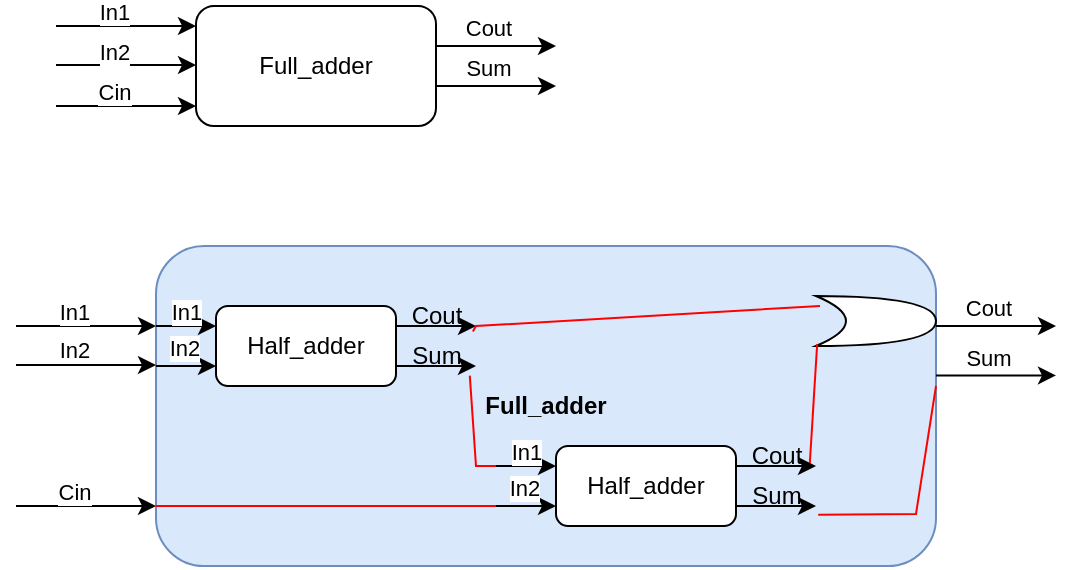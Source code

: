 <mxfile version="24.7.7">
  <diagram name="Page-1" id="b8E182peJ3MSCpdeyeZe">
    <mxGraphModel dx="881" dy="582" grid="1" gridSize="10" guides="1" tooltips="1" connect="1" arrows="1" fold="1" page="1" pageScale="1" pageWidth="850" pageHeight="1100" math="0" shadow="0">
      <root>
        <mxCell id="0" />
        <mxCell id="1" parent="0" />
        <mxCell id="ojcKFUnHTkqtQyUN_cQc-76" value="&lt;div style=&quot;&quot;&gt;&lt;b style=&quot;background-color: initial;&quot;&gt;Full_adder&lt;/b&gt;&lt;/div&gt;" style="rounded=1;whiteSpace=wrap;html=1;fillColor=#dae8fc;strokeColor=#6c8ebf;align=center;" vertex="1" parent="1">
          <mxGeometry x="260" y="270" width="390" height="160" as="geometry" />
        </mxCell>
        <mxCell id="lwuQL8BFeVN2L0Fn4tVh-1" style="edgeStyle=orthogonalEdgeStyle;rounded=0;orthogonalLoop=1;jettySize=auto;html=1;exitX=1;exitY=0.5;exitDx=0;exitDy=0;" parent="1" edge="1">
          <mxGeometry relative="1" as="geometry">
            <mxPoint x="460" y="170" as="targetPoint" />
            <mxPoint x="400" y="170" as="sourcePoint" />
          </mxGeometry>
        </mxCell>
        <mxCell id="lwuQL8BFeVN2L0Fn4tVh-2" value="Cout" style="edgeLabel;html=1;align=center;verticalAlign=middle;resizable=0;points=[];" parent="lwuQL8BFeVN2L0Fn4tVh-1" vertex="1" connectable="0">
          <mxGeometry x="-0.152" y="9" relative="1" as="geometry">
            <mxPoint as="offset" />
          </mxGeometry>
        </mxCell>
        <mxCell id="lwuQL8BFeVN2L0Fn4tVh-3" value="Full_adder" style="rounded=1;whiteSpace=wrap;html=1;" parent="1" vertex="1">
          <mxGeometry x="280" y="150" width="120" height="60" as="geometry" />
        </mxCell>
        <mxCell id="lwuQL8BFeVN2L0Fn4tVh-4" value="" style="endArrow=classic;html=1;rounded=0;" parent="1" edge="1">
          <mxGeometry width="50" height="50" relative="1" as="geometry">
            <mxPoint x="210" y="179.5" as="sourcePoint" />
            <mxPoint x="280" y="179.5" as="targetPoint" />
          </mxGeometry>
        </mxCell>
        <mxCell id="lwuQL8BFeVN2L0Fn4tVh-5" value="In2" style="edgeLabel;html=1;align=center;verticalAlign=middle;resizable=0;points=[];" parent="lwuQL8BFeVN2L0Fn4tVh-4" vertex="1" connectable="0">
          <mxGeometry x="-0.181" y="7" relative="1" as="geometry">
            <mxPoint as="offset" />
          </mxGeometry>
        </mxCell>
        <mxCell id="lwuQL8BFeVN2L0Fn4tVh-11" value="" style="endArrow=classic;html=1;rounded=0;" parent="1" edge="1">
          <mxGeometry width="50" height="50" relative="1" as="geometry">
            <mxPoint x="210" y="160" as="sourcePoint" />
            <mxPoint x="280" y="160" as="targetPoint" />
          </mxGeometry>
        </mxCell>
        <mxCell id="lwuQL8BFeVN2L0Fn4tVh-12" value="In1" style="edgeLabel;html=1;align=center;verticalAlign=middle;resizable=0;points=[];" parent="lwuQL8BFeVN2L0Fn4tVh-11" vertex="1" connectable="0">
          <mxGeometry x="-0.181" y="7" relative="1" as="geometry">
            <mxPoint as="offset" />
          </mxGeometry>
        </mxCell>
        <mxCell id="ojcKFUnHTkqtQyUN_cQc-4" style="edgeStyle=orthogonalEdgeStyle;rounded=0;orthogonalLoop=1;jettySize=auto;html=1;exitX=1;exitY=0.5;exitDx=0;exitDy=0;" edge="1" parent="1">
          <mxGeometry relative="1" as="geometry">
            <mxPoint x="460" y="190" as="targetPoint" />
            <mxPoint x="400" y="190" as="sourcePoint" />
          </mxGeometry>
        </mxCell>
        <mxCell id="ojcKFUnHTkqtQyUN_cQc-5" value="Sum" style="edgeLabel;html=1;align=center;verticalAlign=middle;resizable=0;points=[];" vertex="1" connectable="0" parent="ojcKFUnHTkqtQyUN_cQc-4">
          <mxGeometry x="-0.152" y="9" relative="1" as="geometry">
            <mxPoint as="offset" />
          </mxGeometry>
        </mxCell>
        <mxCell id="ojcKFUnHTkqtQyUN_cQc-6" value="" style="endArrow=classic;html=1;rounded=0;" edge="1" parent="1">
          <mxGeometry width="50" height="50" relative="1" as="geometry">
            <mxPoint x="210" y="200" as="sourcePoint" />
            <mxPoint x="280" y="200" as="targetPoint" />
          </mxGeometry>
        </mxCell>
        <mxCell id="ojcKFUnHTkqtQyUN_cQc-7" value="Cin" style="edgeLabel;html=1;align=center;verticalAlign=middle;resizable=0;points=[];" vertex="1" connectable="0" parent="ojcKFUnHTkqtQyUN_cQc-6">
          <mxGeometry x="-0.181" y="7" relative="1" as="geometry">
            <mxPoint as="offset" />
          </mxGeometry>
        </mxCell>
        <mxCell id="ojcKFUnHTkqtQyUN_cQc-9" style="edgeStyle=orthogonalEdgeStyle;rounded=0;orthogonalLoop=1;jettySize=auto;html=1;exitX=1;exitY=0.5;exitDx=0;exitDy=0;" edge="1" parent="1">
          <mxGeometry relative="1" as="geometry">
            <mxPoint x="710" y="310" as="targetPoint" />
            <mxPoint x="650" y="310" as="sourcePoint" />
          </mxGeometry>
        </mxCell>
        <mxCell id="ojcKFUnHTkqtQyUN_cQc-10" value="Cout" style="edgeLabel;html=1;align=center;verticalAlign=middle;resizable=0;points=[];" vertex="1" connectable="0" parent="ojcKFUnHTkqtQyUN_cQc-9">
          <mxGeometry x="-0.152" y="9" relative="1" as="geometry">
            <mxPoint as="offset" />
          </mxGeometry>
        </mxCell>
        <mxCell id="ojcKFUnHTkqtQyUN_cQc-11" value="Half&lt;span style=&quot;background-color: initial;&quot;&gt;_adder&lt;/span&gt;" style="rounded=1;whiteSpace=wrap;html=1;" vertex="1" parent="1">
          <mxGeometry x="290" y="300" width="90" height="40" as="geometry" />
        </mxCell>
        <mxCell id="ojcKFUnHTkqtQyUN_cQc-12" value="" style="endArrow=classic;html=1;rounded=0;" edge="1" parent="1">
          <mxGeometry width="50" height="50" relative="1" as="geometry">
            <mxPoint x="190" y="329.5" as="sourcePoint" />
            <mxPoint x="260" y="329.5" as="targetPoint" />
          </mxGeometry>
        </mxCell>
        <mxCell id="ojcKFUnHTkqtQyUN_cQc-13" value="In2" style="edgeLabel;html=1;align=center;verticalAlign=middle;resizable=0;points=[];" vertex="1" connectable="0" parent="ojcKFUnHTkqtQyUN_cQc-12">
          <mxGeometry x="-0.181" y="7" relative="1" as="geometry">
            <mxPoint y="-1" as="offset" />
          </mxGeometry>
        </mxCell>
        <mxCell id="ojcKFUnHTkqtQyUN_cQc-14" value="" style="endArrow=classic;html=1;rounded=0;" edge="1" parent="1">
          <mxGeometry width="50" height="50" relative="1" as="geometry">
            <mxPoint x="190" y="310" as="sourcePoint" />
            <mxPoint x="260" y="310" as="targetPoint" />
          </mxGeometry>
        </mxCell>
        <mxCell id="ojcKFUnHTkqtQyUN_cQc-15" value="In1" style="edgeLabel;html=1;align=center;verticalAlign=middle;resizable=0;points=[];" vertex="1" connectable="0" parent="ojcKFUnHTkqtQyUN_cQc-14">
          <mxGeometry x="-0.181" y="7" relative="1" as="geometry">
            <mxPoint as="offset" />
          </mxGeometry>
        </mxCell>
        <mxCell id="ojcKFUnHTkqtQyUN_cQc-16" style="edgeStyle=orthogonalEdgeStyle;rounded=0;orthogonalLoop=1;jettySize=auto;html=1;exitX=1;exitY=0.5;exitDx=0;exitDy=0;" edge="1" parent="1">
          <mxGeometry relative="1" as="geometry">
            <mxPoint x="710" y="334.74" as="targetPoint" />
            <mxPoint x="650" y="334.74" as="sourcePoint" />
          </mxGeometry>
        </mxCell>
        <mxCell id="ojcKFUnHTkqtQyUN_cQc-17" value="Sum" style="edgeLabel;html=1;align=center;verticalAlign=middle;resizable=0;points=[];" vertex="1" connectable="0" parent="ojcKFUnHTkqtQyUN_cQc-16">
          <mxGeometry x="-0.152" y="9" relative="1" as="geometry">
            <mxPoint as="offset" />
          </mxGeometry>
        </mxCell>
        <mxCell id="ojcKFUnHTkqtQyUN_cQc-18" value="" style="endArrow=classic;html=1;rounded=0;" edge="1" parent="1">
          <mxGeometry width="50" height="50" relative="1" as="geometry">
            <mxPoint x="190" y="400" as="sourcePoint" />
            <mxPoint x="260" y="400" as="targetPoint" />
          </mxGeometry>
        </mxCell>
        <mxCell id="ojcKFUnHTkqtQyUN_cQc-19" value="Cin" style="edgeLabel;html=1;align=center;verticalAlign=middle;resizable=0;points=[];" vertex="1" connectable="0" parent="ojcKFUnHTkqtQyUN_cQc-18">
          <mxGeometry x="-0.181" y="7" relative="1" as="geometry">
            <mxPoint as="offset" />
          </mxGeometry>
        </mxCell>
        <mxCell id="ojcKFUnHTkqtQyUN_cQc-22" value="" style="endArrow=classic;html=1;rounded=0;" edge="1" parent="1">
          <mxGeometry width="50" height="50" relative="1" as="geometry">
            <mxPoint x="260" y="310" as="sourcePoint" />
            <mxPoint x="290" y="310" as="targetPoint" />
          </mxGeometry>
        </mxCell>
        <mxCell id="ojcKFUnHTkqtQyUN_cQc-24" value="" style="endArrow=classic;html=1;rounded=0;" edge="1" parent="1">
          <mxGeometry width="50" height="50" relative="1" as="geometry">
            <mxPoint x="260" y="330" as="sourcePoint" />
            <mxPoint x="290" y="330" as="targetPoint" />
          </mxGeometry>
        </mxCell>
        <mxCell id="ojcKFUnHTkqtQyUN_cQc-27" value="In1" style="edgeLabel;html=1;align=center;verticalAlign=middle;resizable=0;points=[];" vertex="1" connectable="0" parent="1">
          <mxGeometry x="230.001" y="320" as="geometry">
            <mxPoint x="45" y="-17" as="offset" />
          </mxGeometry>
        </mxCell>
        <mxCell id="ojcKFUnHTkqtQyUN_cQc-30" value="In2" style="edgeLabel;html=1;align=center;verticalAlign=middle;resizable=0;points=[];" vertex="1" connectable="0" parent="1">
          <mxGeometry x="330" y="350" as="geometry">
            <mxPoint x="-56" y="-29" as="offset" />
          </mxGeometry>
        </mxCell>
        <mxCell id="ojcKFUnHTkqtQyUN_cQc-31" value="" style="endArrow=classic;html=1;rounded=0;" edge="1" parent="1">
          <mxGeometry width="50" height="50" relative="1" as="geometry">
            <mxPoint x="380" y="310" as="sourcePoint" />
            <mxPoint x="420" y="310" as="targetPoint" />
          </mxGeometry>
        </mxCell>
        <mxCell id="ojcKFUnHTkqtQyUN_cQc-33" value="" style="endArrow=classic;html=1;rounded=0;" edge="1" parent="1">
          <mxGeometry width="50" height="50" relative="1" as="geometry">
            <mxPoint x="380" y="330" as="sourcePoint" />
            <mxPoint x="420" y="330" as="targetPoint" />
          </mxGeometry>
        </mxCell>
        <mxCell id="ojcKFUnHTkqtQyUN_cQc-34" value="Cout" style="text;html=1;align=center;verticalAlign=middle;resizable=0;points=[];autosize=1;strokeColor=none;fillColor=none;" vertex="1" parent="1">
          <mxGeometry x="375" y="290" width="50" height="30" as="geometry" />
        </mxCell>
        <mxCell id="ojcKFUnHTkqtQyUN_cQc-35" value="Sum" style="text;html=1;align=center;verticalAlign=middle;resizable=0;points=[];autosize=1;strokeColor=none;fillColor=none;" vertex="1" parent="1">
          <mxGeometry x="375" y="310" width="50" height="30" as="geometry" />
        </mxCell>
        <mxCell id="ojcKFUnHTkqtQyUN_cQc-61" value="Half&lt;span style=&quot;background-color: initial;&quot;&gt;_adder&lt;/span&gt;" style="rounded=1;whiteSpace=wrap;html=1;" vertex="1" parent="1">
          <mxGeometry x="460" y="370" width="90" height="40" as="geometry" />
        </mxCell>
        <mxCell id="ojcKFUnHTkqtQyUN_cQc-62" value="" style="endArrow=classic;html=1;rounded=0;" edge="1" parent="1">
          <mxGeometry width="50" height="50" relative="1" as="geometry">
            <mxPoint x="430" y="380" as="sourcePoint" />
            <mxPoint x="460" y="380" as="targetPoint" />
          </mxGeometry>
        </mxCell>
        <mxCell id="ojcKFUnHTkqtQyUN_cQc-63" value="" style="endArrow=classic;html=1;rounded=0;" edge="1" parent="1">
          <mxGeometry width="50" height="50" relative="1" as="geometry">
            <mxPoint x="430" y="400" as="sourcePoint" />
            <mxPoint x="460" y="400" as="targetPoint" />
          </mxGeometry>
        </mxCell>
        <mxCell id="ojcKFUnHTkqtQyUN_cQc-64" value="In1" style="edgeLabel;html=1;align=center;verticalAlign=middle;resizable=0;points=[];" vertex="1" connectable="0" parent="1">
          <mxGeometry x="400.001" y="390" as="geometry">
            <mxPoint x="45" y="-17" as="offset" />
          </mxGeometry>
        </mxCell>
        <mxCell id="ojcKFUnHTkqtQyUN_cQc-65" value="In2" style="edgeLabel;html=1;align=center;verticalAlign=middle;resizable=0;points=[];" vertex="1" connectable="0" parent="1">
          <mxGeometry x="500" y="420" as="geometry">
            <mxPoint x="-56" y="-29" as="offset" />
          </mxGeometry>
        </mxCell>
        <mxCell id="ojcKFUnHTkqtQyUN_cQc-66" value="" style="endArrow=classic;html=1;rounded=0;" edge="1" parent="1">
          <mxGeometry width="50" height="50" relative="1" as="geometry">
            <mxPoint x="550" y="380" as="sourcePoint" />
            <mxPoint x="590" y="380" as="targetPoint" />
          </mxGeometry>
        </mxCell>
        <mxCell id="ojcKFUnHTkqtQyUN_cQc-67" value="" style="endArrow=classic;html=1;rounded=0;" edge="1" parent="1">
          <mxGeometry width="50" height="50" relative="1" as="geometry">
            <mxPoint x="550" y="400" as="sourcePoint" />
            <mxPoint x="590" y="400" as="targetPoint" />
          </mxGeometry>
        </mxCell>
        <mxCell id="ojcKFUnHTkqtQyUN_cQc-68" value="Cout" style="text;html=1;align=center;verticalAlign=middle;resizable=0;points=[];autosize=1;strokeColor=none;fillColor=none;" vertex="1" parent="1">
          <mxGeometry x="545" y="360" width="50" height="30" as="geometry" />
        </mxCell>
        <mxCell id="ojcKFUnHTkqtQyUN_cQc-69" value="Sum" style="text;html=1;align=center;verticalAlign=middle;resizable=0;points=[];autosize=1;strokeColor=none;fillColor=none;" vertex="1" parent="1">
          <mxGeometry x="545" y="380" width="50" height="30" as="geometry" />
        </mxCell>
        <mxCell id="ojcKFUnHTkqtQyUN_cQc-70" value="" style="endArrow=none;html=1;rounded=0;strokeColor=#FF0000;" edge="1" parent="1">
          <mxGeometry width="50" height="50" relative="1" as="geometry">
            <mxPoint x="260" y="400" as="sourcePoint" />
            <mxPoint x="430" y="400" as="targetPoint" />
          </mxGeometry>
        </mxCell>
        <mxCell id="ojcKFUnHTkqtQyUN_cQc-72" value="" style="shape=xor;whiteSpace=wrap;html=1;" vertex="1" parent="1">
          <mxGeometry x="590" y="295" width="60" height="25" as="geometry" />
        </mxCell>
        <mxCell id="ojcKFUnHTkqtQyUN_cQc-73" value="" style="endArrow=none;html=1;rounded=0;exitX=0.869;exitY=0.091;exitDx=0;exitDy=0;exitPerimeter=0;strokeColor=#FF0000;" edge="1" parent="1" source="ojcKFUnHTkqtQyUN_cQc-35">
          <mxGeometry width="50" height="50" relative="1" as="geometry">
            <mxPoint x="360" y="450" as="sourcePoint" />
            <mxPoint x="592" y="300" as="targetPoint" />
            <Array as="points">
              <mxPoint x="420" y="310" />
            </Array>
          </mxGeometry>
        </mxCell>
        <mxCell id="ojcKFUnHTkqtQyUN_cQc-74" value="" style="endArrow=none;html=1;rounded=0;entryX=0.01;entryY=0.962;entryDx=0;entryDy=0;entryPerimeter=0;exitX=0.838;exitY=-0.049;exitDx=0;exitDy=0;exitPerimeter=0;strokeColor=#FF0000;" edge="1" parent="1" source="ojcKFUnHTkqtQyUN_cQc-69" target="ojcKFUnHTkqtQyUN_cQc-72">
          <mxGeometry width="50" height="50" relative="1" as="geometry">
            <mxPoint x="360" y="450" as="sourcePoint" />
            <mxPoint x="410" y="400" as="targetPoint" />
          </mxGeometry>
        </mxCell>
        <mxCell id="ojcKFUnHTkqtQyUN_cQc-75" value="" style="endArrow=none;html=1;rounded=0;entryX=0.838;entryY=0.828;entryDx=0;entryDy=0;entryPerimeter=0;strokeColor=#FF0000;" edge="1" parent="1" target="ojcKFUnHTkqtQyUN_cQc-35">
          <mxGeometry width="50" height="50" relative="1" as="geometry">
            <mxPoint x="430" y="380" as="sourcePoint" />
            <mxPoint x="410" y="400" as="targetPoint" />
            <Array as="points">
              <mxPoint x="420" y="380" />
            </Array>
          </mxGeometry>
        </mxCell>
        <mxCell id="ojcKFUnHTkqtQyUN_cQc-77" value="" style="endArrow=none;html=1;rounded=0;exitX=0.922;exitY=0.811;exitDx=0;exitDy=0;exitPerimeter=0;strokeColor=#FF0000;" edge="1" parent="1" source="ojcKFUnHTkqtQyUN_cQc-69">
          <mxGeometry width="50" height="50" relative="1" as="geometry">
            <mxPoint x="600" y="390" as="sourcePoint" />
            <mxPoint x="650" y="340" as="targetPoint" />
            <Array as="points">
              <mxPoint x="640" y="404" />
            </Array>
          </mxGeometry>
        </mxCell>
      </root>
    </mxGraphModel>
  </diagram>
</mxfile>
